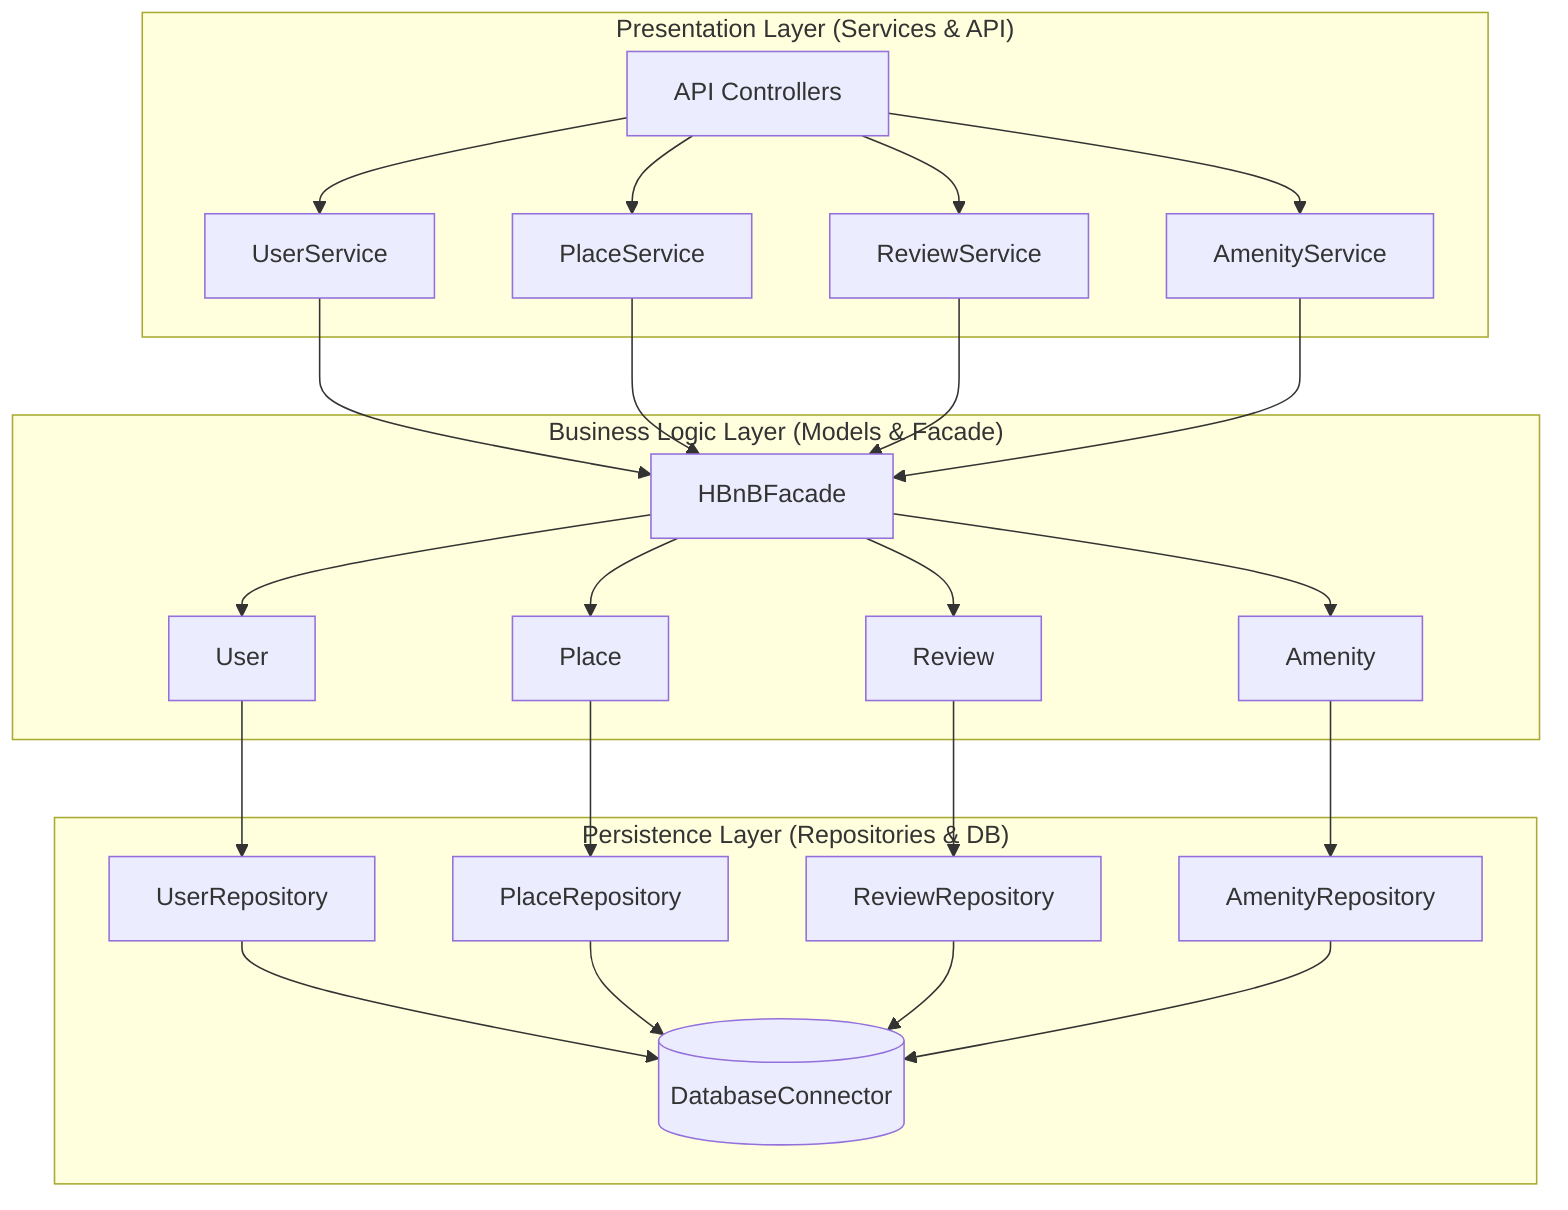 flowchart TD
 subgraph Presentation_Layer["Presentation Layer (Services & API)"]
        APIC["API Controllers"]
        US["UserService"]
        PS["PlaceService"]
        RS["ReviewService"]
        AS["AmenityService"]
  end
 subgraph Business_Logic_Layer["Business Logic Layer (Models & Facade)"]
        Facade["HBnBFacade"]
        UserModel["User"]
        PlaceModel["Place"]
        ReviewModel["Review"]
        AmenityModel["Amenity"]
  end
 subgraph Persistence_Layer["Persistence Layer (Repositories & DB)"]
        UR["UserRepository"]
        PR["PlaceRepository"]
        RR["ReviewRepository"]
        AR["AmenityRepository"]
        DB[("DatabaseConnector")]
  end
    APIC --> US & PS & RS & AS
    US --> Facade
    PS --> Facade
    RS --> Facade
    AS --> Facade
    Facade --> UserModel & PlaceModel & ReviewModel & AmenityModel
    UserModel --> UR
    PlaceModel --> PR
    ReviewModel --> RR
    AmenityModel --> AR
    UR --> DB
    PR --> DB
    RR --> DB
    AR --> DB